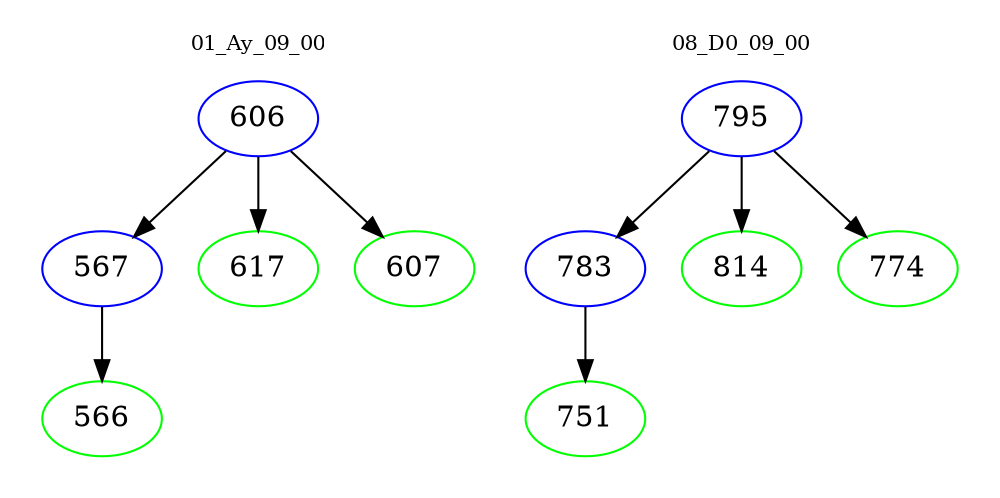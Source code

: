 digraph{
subgraph cluster_0 {
color = white
label = "01_Ay_09_00";
fontsize=10;
T0_606 [label="606", color="blue"]
T0_606 -> T0_567 [color="black"]
T0_567 [label="567", color="blue"]
T0_567 -> T0_566 [color="black"]
T0_566 [label="566", color="green"]
T0_606 -> T0_617 [color="black"]
T0_617 [label="617", color="green"]
T0_606 -> T0_607 [color="black"]
T0_607 [label="607", color="green"]
}
subgraph cluster_1 {
color = white
label = "08_D0_09_00";
fontsize=10;
T1_795 [label="795", color="blue"]
T1_795 -> T1_783 [color="black"]
T1_783 [label="783", color="blue"]
T1_783 -> T1_751 [color="black"]
T1_751 [label="751", color="green"]
T1_795 -> T1_814 [color="black"]
T1_814 [label="814", color="green"]
T1_795 -> T1_774 [color="black"]
T1_774 [label="774", color="green"]
}
}
